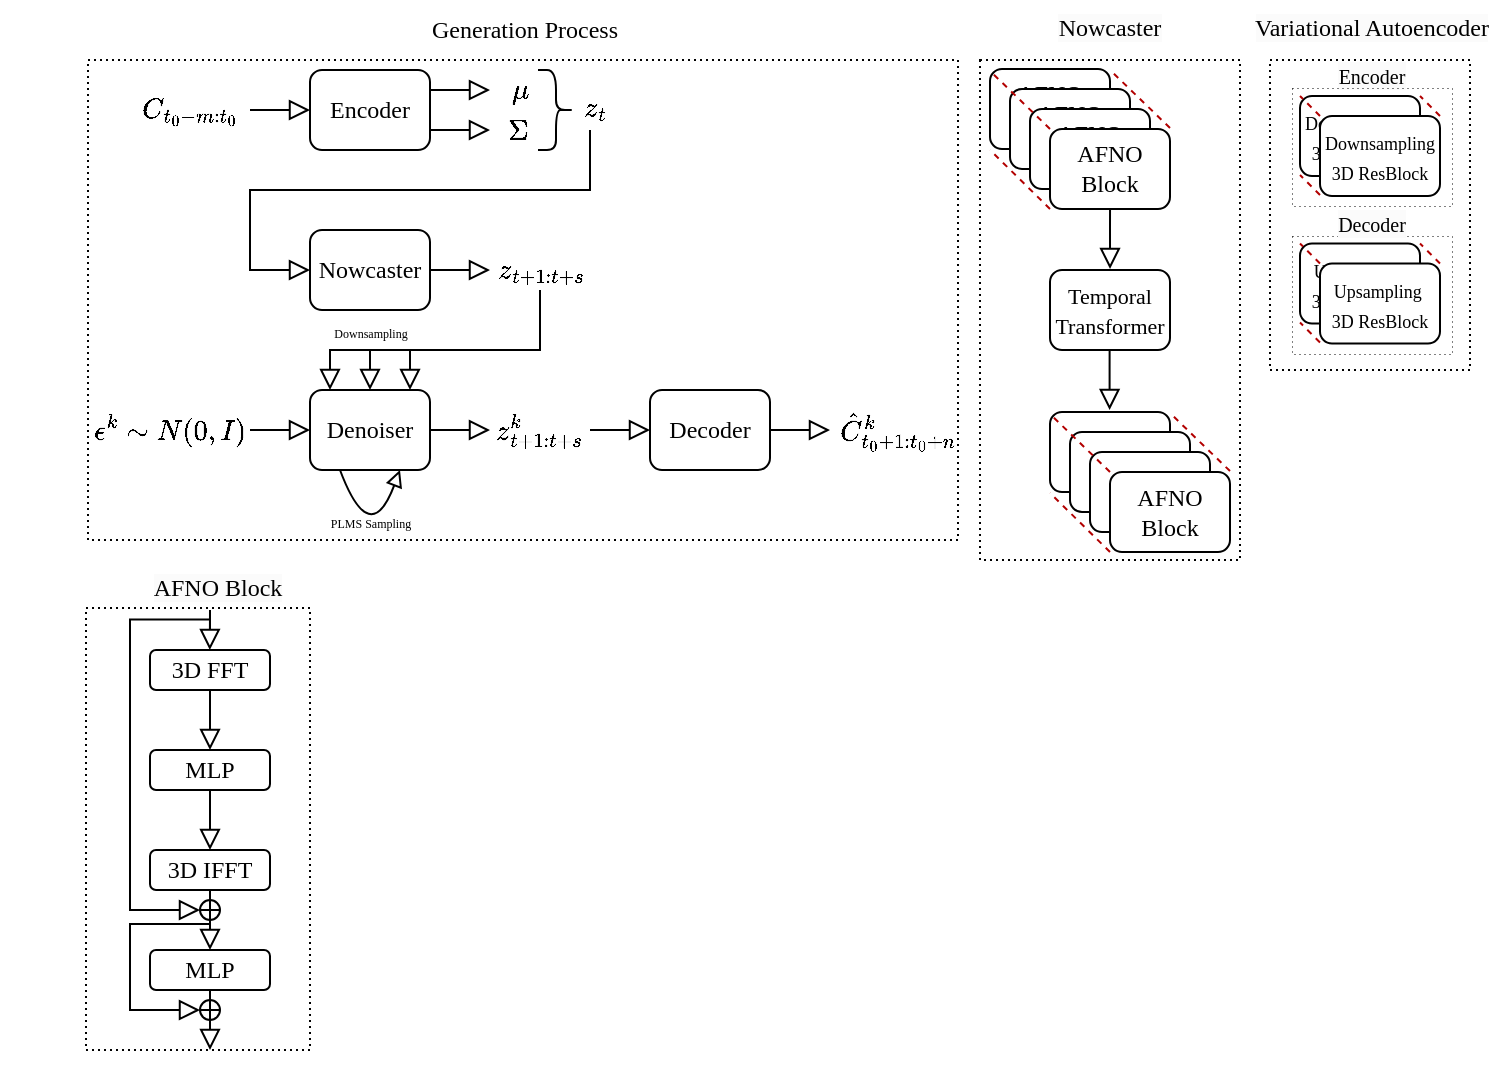 <mxfile version="22.0.4" type="github">
  <diagram id="C5RBs43oDa-KdzZeNtuy" name="Page-1">
    <mxGraphModel dx="1853" dy="687" grid="1" gridSize="10" guides="1" tooltips="1" connect="1" arrows="1" fold="1" page="1" pageScale="1" pageWidth="827" pageHeight="1169" math="1" shadow="0">
      <root>
        <mxCell id="WIyWlLk6GJQsqaUBKTNV-0" />
        <mxCell id="WIyWlLk6GJQsqaUBKTNV-1" parent="WIyWlLk6GJQsqaUBKTNV-0" />
        <mxCell id="aqYyCbA_50fh-Uf4lAGA-56" value="&lt;font style=&quot;border-color: var(--border-color); font-family: &amp;quot;Times New Roman&amp;quot;; font-size: 9px;&quot;&gt;Upsampling&amp;nbsp; 3D ResBloc&lt;/font&gt;&lt;font style=&quot;border-color: var(--border-color); font-family: &amp;quot;Times New Roman&amp;quot;; font-size: 9px;&quot;&gt;k&lt;/font&gt;" style="rounded=1;whiteSpace=wrap;html=1;" vertex="1" parent="WIyWlLk6GJQsqaUBKTNV-1">
          <mxGeometry x="635" y="166.76" width="60" height="40" as="geometry" />
        </mxCell>
        <mxCell id="aqYyCbA_50fh-Uf4lAGA-62" value="" style="rounded=0;whiteSpace=wrap;html=1;fillColor=none;dashed=1;dashPattern=1 2;" vertex="1" parent="WIyWlLk6GJQsqaUBKTNV-1">
          <mxGeometry x="620" y="75" width="100" height="155" as="geometry" />
        </mxCell>
        <mxCell id="aqYyCbA_50fh-Uf4lAGA-64" value="" style="rounded=0;whiteSpace=wrap;html=1;fillColor=none;dashed=1;dashPattern=1 4;strokeWidth=0.5;" vertex="1" parent="WIyWlLk6GJQsqaUBKTNV-1">
          <mxGeometry x="631" y="163" width="80" height="59" as="geometry" />
        </mxCell>
        <mxCell id="aqYyCbA_50fh-Uf4lAGA-50" value="&lt;font style=&quot;border-color: var(--border-color); font-family: &amp;quot;Times New Roman&amp;quot;; font-size: 9px;&quot;&gt;Downsampling&lt;br style=&quot;border-color: var(--border-color);&quot;&gt;3D ResBloc&lt;/font&gt;&lt;font style=&quot;border-color: var(--border-color); font-family: &amp;quot;Times New Roman&amp;quot;; font-size: 9px;&quot;&gt;k&lt;/font&gt;" style="rounded=1;whiteSpace=wrap;html=1;" vertex="1" parent="WIyWlLk6GJQsqaUBKTNV-1">
          <mxGeometry x="635" y="93" width="60" height="40" as="geometry" />
        </mxCell>
        <mxCell id="aqYyCbA_50fh-Uf4lAGA-24" value="" style="rounded=0;whiteSpace=wrap;html=1;fillColor=none;dashed=1;dashPattern=1 2;" vertex="1" parent="WIyWlLk6GJQsqaUBKTNV-1">
          <mxGeometry x="475" y="75" width="130" height="250" as="geometry" />
        </mxCell>
        <mxCell id="C5q7l24iI4XxRk2PnPij-22" value="$$z_{t+1:t+s}$$" style="text;html=1;align=center;verticalAlign=middle;resizable=0;points=[];autosize=1;strokeColor=none;fillColor=none;" parent="WIyWlLk6GJQsqaUBKTNV-1" vertex="1">
          <mxGeometry x="200" y="165" width="110" height="30" as="geometry" />
        </mxCell>
        <mxCell id="C5q7l24iI4XxRk2PnPij-26" value="$$\epsilon^{k} \sim N(0, I)$$" style="text;html=1;align=center;verticalAlign=middle;resizable=0;points=[];autosize=1;strokeColor=none;fillColor=none;" parent="WIyWlLk6GJQsqaUBKTNV-1" vertex="1">
          <mxGeometry x="-15" y="245" width="170" height="30" as="geometry" />
        </mxCell>
        <mxCell id="aqYyCbA_50fh-Uf4lAGA-26" value="" style="rounded=0;whiteSpace=wrap;html=1;fillColor=none;dashed=1;dashPattern=1 2;" vertex="1" parent="WIyWlLk6GJQsqaUBKTNV-1">
          <mxGeometry x="29" y="75" width="435" height="240" as="geometry" />
        </mxCell>
        <mxCell id="WIyWlLk6GJQsqaUBKTNV-3" value="&lt;font style=&quot;font-size: 12px;&quot; face=&quot;Times New Roman&quot;&gt;Encoder&lt;/font&gt;" style="rounded=1;whiteSpace=wrap;html=1;fontSize=12;glass=0;strokeWidth=1;shadow=0;" parent="WIyWlLk6GJQsqaUBKTNV-1" vertex="1">
          <mxGeometry x="140" y="80" width="60" height="40" as="geometry" />
        </mxCell>
        <mxCell id="C5q7l24iI4XxRk2PnPij-5" value="$$\mu$$" style="text;html=1;align=center;verticalAlign=middle;resizable=0;points=[];autosize=1;strokeColor=none;fillColor=none;" parent="WIyWlLk6GJQsqaUBKTNV-1" vertex="1">
          <mxGeometry x="210" y="75" width="70" height="30" as="geometry" />
        </mxCell>
        <mxCell id="C5q7l24iI4XxRk2PnPij-6" value="$$\Sigma$$" style="text;html=1;align=center;verticalAlign=middle;resizable=0;points=[];autosize=1;strokeColor=none;fillColor=none;" parent="WIyWlLk6GJQsqaUBKTNV-1" vertex="1">
          <mxGeometry x="199" y="95" width="90" height="30" as="geometry" />
        </mxCell>
        <mxCell id="C5q7l24iI4XxRk2PnPij-8" value="" style="shape=curlyBracket;whiteSpace=wrap;html=1;rounded=1;flipH=1;labelPosition=right;verticalLabelPosition=middle;align=left;verticalAlign=middle;rotation=90;size=0.5;direction=south;" parent="WIyWlLk6GJQsqaUBKTNV-1" vertex="1">
          <mxGeometry x="243" y="91" width="40" height="18" as="geometry" />
        </mxCell>
        <mxCell id="C5q7l24iI4XxRk2PnPij-10" value="$$z_{t}$$" style="text;html=1;align=center;verticalAlign=middle;resizable=0;points=[];autosize=1;strokeColor=none;fillColor=none;" parent="WIyWlLk6GJQsqaUBKTNV-1" vertex="1">
          <mxGeometry x="247" y="84.48" width="70" height="30" as="geometry" />
        </mxCell>
        <mxCell id="C5q7l24iI4XxRk2PnPij-12" value="&lt;font style=&quot;font-size: 12px;&quot; face=&quot;Times New Roman&quot;&gt;Decoder&lt;/font&gt;" style="rounded=1;whiteSpace=wrap;html=1;fontSize=12;glass=0;strokeWidth=1;shadow=0;" parent="WIyWlLk6GJQsqaUBKTNV-1" vertex="1">
          <mxGeometry x="310" y="240" width="60" height="40" as="geometry" />
        </mxCell>
        <mxCell id="C5q7l24iI4XxRk2PnPij-13" value="$$C_{t_{0}-m:t_{0}}$$" style="text;html=1;align=center;verticalAlign=middle;resizable=0;points=[];autosize=1;strokeColor=none;fillColor=none;" parent="WIyWlLk6GJQsqaUBKTNV-1" vertex="1">
          <mxGeometry x="10" y="85" width="140" height="30" as="geometry" />
        </mxCell>
        <mxCell id="C5q7l24iI4XxRk2PnPij-15" value="" style="rounded=0;html=1;jettySize=auto;orthogonalLoop=1;fontSize=11;endArrow=block;endFill=0;endSize=8;strokeWidth=1;shadow=0;labelBackgroundColor=none;edgeStyle=orthogonalEdgeStyle;exitX=1;exitY=0.25;exitDx=0;exitDy=0;" parent="WIyWlLk6GJQsqaUBKTNV-1" edge="1">
          <mxGeometry relative="1" as="geometry">
            <mxPoint x="110" y="100" as="sourcePoint" />
            <mxPoint x="140" y="100" as="targetPoint" />
            <Array as="points">
              <mxPoint x="120" y="99.91" />
              <mxPoint x="120" y="99.91" />
            </Array>
          </mxGeometry>
        </mxCell>
        <mxCell id="C5q7l24iI4XxRk2PnPij-17" value="" style="edgeStyle=segmentEdgeStyle;endArrow=block;html=1;curved=0;rounded=0;endSize=8;startSize=8;endFill=0;" parent="WIyWlLk6GJQsqaUBKTNV-1" edge="1">
          <mxGeometry width="50" height="50" relative="1" as="geometry">
            <mxPoint x="280" y="110" as="sourcePoint" />
            <mxPoint x="140" y="180" as="targetPoint" />
            <Array as="points">
              <mxPoint x="280" y="140" />
              <mxPoint x="110" y="140" />
              <mxPoint x="110" y="180" />
            </Array>
          </mxGeometry>
        </mxCell>
        <mxCell id="C5q7l24iI4XxRk2PnPij-18" value="&lt;font style=&quot;font-size: 12px;&quot; face=&quot;Times New Roman&quot;&gt;Nowcaster&lt;/font&gt;" style="rounded=1;whiteSpace=wrap;html=1;fontSize=12;glass=0;strokeWidth=1;shadow=0;" parent="WIyWlLk6GJQsqaUBKTNV-1" vertex="1">
          <mxGeometry x="140" y="160" width="60" height="40" as="geometry" />
        </mxCell>
        <mxCell id="C5q7l24iI4XxRk2PnPij-19" value="" style="rounded=0;html=1;jettySize=auto;orthogonalLoop=1;fontSize=11;endArrow=block;endFill=0;endSize=8;strokeWidth=1;shadow=0;labelBackgroundColor=none;edgeStyle=orthogonalEdgeStyle;exitX=1;exitY=0.25;exitDx=0;exitDy=0;" parent="WIyWlLk6GJQsqaUBKTNV-1" edge="1">
          <mxGeometry relative="1" as="geometry">
            <mxPoint x="200" y="90" as="sourcePoint" />
            <mxPoint x="230" y="90" as="targetPoint" />
            <Array as="points">
              <mxPoint x="209" y="90.01" />
              <mxPoint x="209" y="90.01" />
            </Array>
          </mxGeometry>
        </mxCell>
        <mxCell id="C5q7l24iI4XxRk2PnPij-20" value="" style="rounded=0;html=1;jettySize=auto;orthogonalLoop=1;fontSize=11;endArrow=block;endFill=0;endSize=8;strokeWidth=1;shadow=0;labelBackgroundColor=none;edgeStyle=orthogonalEdgeStyle;exitX=1;exitY=0.25;exitDx=0;exitDy=0;" parent="WIyWlLk6GJQsqaUBKTNV-1" edge="1">
          <mxGeometry relative="1" as="geometry">
            <mxPoint x="200" y="110" as="sourcePoint" />
            <mxPoint x="230" y="110" as="targetPoint" />
            <Array as="points">
              <mxPoint x="209" y="109.75" />
              <mxPoint x="209" y="109.75" />
            </Array>
          </mxGeometry>
        </mxCell>
        <mxCell id="C5q7l24iI4XxRk2PnPij-21" value="" style="rounded=0;html=1;jettySize=auto;orthogonalLoop=1;fontSize=11;endArrow=block;endFill=0;endSize=8;strokeWidth=1;shadow=0;labelBackgroundColor=none;edgeStyle=orthogonalEdgeStyle;exitX=1;exitY=0.25;exitDx=0;exitDy=0;" parent="WIyWlLk6GJQsqaUBKTNV-1" edge="1">
          <mxGeometry relative="1" as="geometry">
            <mxPoint x="200" y="180" as="sourcePoint" />
            <mxPoint x="230" y="180" as="targetPoint" />
            <Array as="points">
              <mxPoint x="209" y="179.75" />
              <mxPoint x="209" y="179.75" />
            </Array>
          </mxGeometry>
        </mxCell>
        <mxCell id="C5q7l24iI4XxRk2PnPij-23" value="" style="edgeStyle=segmentEdgeStyle;endArrow=block;html=1;curved=0;rounded=0;endSize=8;startSize=8;endFill=0;" parent="WIyWlLk6GJQsqaUBKTNV-1" target="C5q7l24iI4XxRk2PnPij-24" edge="1">
          <mxGeometry width="50" height="50" relative="1" as="geometry">
            <mxPoint x="255" y="190" as="sourcePoint" />
            <mxPoint x="140" y="260" as="targetPoint" />
            <Array as="points">
              <mxPoint x="255" y="220" />
              <mxPoint x="150" y="220" />
            </Array>
          </mxGeometry>
        </mxCell>
        <mxCell id="C5q7l24iI4XxRk2PnPij-24" value="&lt;font style=&quot;font-size: 12px;&quot; face=&quot;Times New Roman&quot;&gt;Denoiser&lt;/font&gt;" style="rounded=1;whiteSpace=wrap;html=1;fontSize=12;glass=0;strokeWidth=1;shadow=0;" parent="WIyWlLk6GJQsqaUBKTNV-1" vertex="1">
          <mxGeometry x="140" y="240" width="60" height="40" as="geometry" />
        </mxCell>
        <mxCell id="C5q7l24iI4XxRk2PnPij-25" value="" style="rounded=0;html=1;jettySize=auto;orthogonalLoop=1;fontSize=11;endArrow=block;endFill=0;endSize=8;strokeWidth=1;shadow=0;labelBackgroundColor=none;edgeStyle=orthogonalEdgeStyle;exitX=1;exitY=0.25;exitDx=0;exitDy=0;entryX=0;entryY=0.5;entryDx=0;entryDy=0;" parent="WIyWlLk6GJQsqaUBKTNV-1" edge="1" target="C5q7l24iI4XxRk2PnPij-24">
          <mxGeometry relative="1" as="geometry">
            <mxPoint x="110" y="260" as="sourcePoint" />
            <mxPoint x="139" y="260" as="targetPoint" />
            <Array as="points" />
          </mxGeometry>
        </mxCell>
        <mxCell id="C5q7l24iI4XxRk2PnPij-27" value="$$z^{k}_{t+1:t+s}$$" style="text;html=1;align=center;verticalAlign=middle;resizable=0;points=[];autosize=1;strokeColor=none;fillColor=none;" parent="WIyWlLk6GJQsqaUBKTNV-1" vertex="1">
          <mxGeometry x="189" y="245" width="130" height="30" as="geometry" />
        </mxCell>
        <mxCell id="C5q7l24iI4XxRk2PnPij-29" value="" style="rounded=0;html=1;jettySize=auto;orthogonalLoop=1;fontSize=11;endArrow=block;endFill=0;endSize=8;strokeWidth=1;shadow=0;labelBackgroundColor=none;edgeStyle=orthogonalEdgeStyle;exitX=1;exitY=0.25;exitDx=0;exitDy=0;" parent="WIyWlLk6GJQsqaUBKTNV-1" edge="1">
          <mxGeometry relative="1" as="geometry">
            <mxPoint x="200" y="260" as="sourcePoint" />
            <mxPoint x="230" y="260" as="targetPoint" />
            <Array as="points">
              <mxPoint x="209" y="259.91" />
              <mxPoint x="209" y="259.91" />
            </Array>
          </mxGeometry>
        </mxCell>
        <mxCell id="C5q7l24iI4XxRk2PnPij-31" value="" style="curved=1;endArrow=block;html=1;rounded=0;exitX=0.25;exitY=1;exitDx=0;exitDy=0;entryX=0.75;entryY=1;entryDx=0;entryDy=0;endFill=0;" parent="WIyWlLk6GJQsqaUBKTNV-1" source="C5q7l24iI4XxRk2PnPij-24" target="C5q7l24iI4XxRk2PnPij-24" edge="1">
          <mxGeometry width="50" height="50" relative="1" as="geometry">
            <mxPoint x="144" y="280" as="sourcePoint" />
            <mxPoint x="194" y="280" as="targetPoint" />
            <Array as="points">
              <mxPoint x="170" y="320" />
            </Array>
          </mxGeometry>
        </mxCell>
        <mxCell id="C5q7l24iI4XxRk2PnPij-32" value="" style="rounded=0;html=1;jettySize=auto;orthogonalLoop=1;fontSize=11;endArrow=block;endFill=0;endSize=8;strokeWidth=1;shadow=0;labelBackgroundColor=none;edgeStyle=orthogonalEdgeStyle;exitX=1;exitY=0.25;exitDx=0;exitDy=0;" parent="WIyWlLk6GJQsqaUBKTNV-1" edge="1">
          <mxGeometry relative="1" as="geometry">
            <mxPoint x="280" y="260" as="sourcePoint" />
            <mxPoint x="310" y="260" as="targetPoint" />
            <Array as="points">
              <mxPoint x="290" y="259.91" />
              <mxPoint x="290" y="259.91" />
            </Array>
          </mxGeometry>
        </mxCell>
        <mxCell id="C5q7l24iI4XxRk2PnPij-33" value="" style="rounded=0;html=1;jettySize=auto;orthogonalLoop=1;fontSize=11;endArrow=block;endFill=0;endSize=8;strokeWidth=1;shadow=0;labelBackgroundColor=none;edgeStyle=orthogonalEdgeStyle;exitX=1;exitY=0.25;exitDx=0;exitDy=0;" parent="WIyWlLk6GJQsqaUBKTNV-1" edge="1">
          <mxGeometry relative="1" as="geometry">
            <mxPoint x="370" y="260" as="sourcePoint" />
            <mxPoint x="400" y="260" as="targetPoint" />
            <Array as="points">
              <mxPoint x="380" y="259.91" />
              <mxPoint x="380" y="259.91" />
            </Array>
          </mxGeometry>
        </mxCell>
        <mxCell id="C5q7l24iI4XxRk2PnPij-34" value="$$\hat{C}^{k}_{t_{0}+1:t_{0}+n}$$" style="text;html=1;align=center;verticalAlign=middle;resizable=0;points=[];autosize=1;strokeColor=none;fillColor=none;" parent="WIyWlLk6GJQsqaUBKTNV-1" vertex="1">
          <mxGeometry x="334" y="245" width="200" height="30" as="geometry" />
        </mxCell>
        <mxCell id="aqYyCbA_50fh-Uf4lAGA-0" value="&lt;font style=&quot;font-size: 6px;&quot; face=&quot;Times New Roman&quot;&gt;PLMS Sampling&lt;/font&gt;" style="text;html=1;align=center;verticalAlign=middle;resizable=0;points=[];autosize=1;strokeColor=none;fillColor=none;" vertex="1" parent="WIyWlLk6GJQsqaUBKTNV-1">
          <mxGeometry x="140" y="290" width="60" height="30" as="geometry" />
        </mxCell>
        <mxCell id="aqYyCbA_50fh-Uf4lAGA-1" value="&lt;font face=&quot;Times New Roman&quot;&gt;AFNO&lt;br&gt;Block&lt;/font&gt;" style="rounded=1;whiteSpace=wrap;html=1;" vertex="1" parent="WIyWlLk6GJQsqaUBKTNV-1">
          <mxGeometry x="480" y="79.48" width="60" height="40" as="geometry" />
        </mxCell>
        <mxCell id="aqYyCbA_50fh-Uf4lAGA-2" value="&lt;font face=&quot;Times New Roman&quot;&gt;AFNO&lt;br&gt;Block&lt;/font&gt;" style="rounded=1;whiteSpace=wrap;html=1;" vertex="1" parent="WIyWlLk6GJQsqaUBKTNV-1">
          <mxGeometry x="490" y="89.48" width="60" height="40" as="geometry" />
        </mxCell>
        <mxCell id="aqYyCbA_50fh-Uf4lAGA-3" value="&lt;font face=&quot;Times New Roman&quot;&gt;AFNO&lt;br&gt;Block&lt;/font&gt;" style="rounded=1;whiteSpace=wrap;html=1;" vertex="1" parent="WIyWlLk6GJQsqaUBKTNV-1">
          <mxGeometry x="500" y="99.48" width="60" height="40" as="geometry" />
        </mxCell>
        <mxCell id="aqYyCbA_50fh-Uf4lAGA-4" value="&lt;font face=&quot;Times New Roman&quot;&gt;AFNO&lt;br&gt;Block&lt;/font&gt;" style="rounded=1;whiteSpace=wrap;html=1;" vertex="1" parent="WIyWlLk6GJQsqaUBKTNV-1">
          <mxGeometry x="510" y="109.48" width="60" height="40" as="geometry" />
        </mxCell>
        <mxCell id="aqYyCbA_50fh-Uf4lAGA-7" value="" style="endArrow=none;dashed=1;html=1;rounded=0;exitX=0;exitY=1;exitDx=0;exitDy=0;fillColor=#e51400;strokeColor=#B20000;" edge="1" parent="WIyWlLk6GJQsqaUBKTNV-1" source="aqYyCbA_50fh-Uf4lAGA-4">
          <mxGeometry width="50" height="50" relative="1" as="geometry">
            <mxPoint x="510" y="140" as="sourcePoint" />
            <mxPoint x="480" y="120" as="targetPoint" />
          </mxGeometry>
        </mxCell>
        <mxCell id="aqYyCbA_50fh-Uf4lAGA-9" value="" style="endArrow=none;dashed=1;html=1;rounded=0;exitX=0;exitY=1;exitDx=0;exitDy=0;fillColor=#e51400;strokeColor=#B20000;" edge="1" parent="WIyWlLk6GJQsqaUBKTNV-1">
          <mxGeometry width="50" height="50" relative="1" as="geometry">
            <mxPoint x="510" y="109.48" as="sourcePoint" />
            <mxPoint x="480" y="80.48" as="targetPoint" />
          </mxGeometry>
        </mxCell>
        <mxCell id="aqYyCbA_50fh-Uf4lAGA-10" value="" style="endArrow=none;dashed=1;html=1;rounded=0;exitX=0;exitY=1;exitDx=0;exitDy=0;fillColor=#e51400;strokeColor=#B20000;" edge="1" parent="WIyWlLk6GJQsqaUBKTNV-1">
          <mxGeometry width="50" height="50" relative="1" as="geometry">
            <mxPoint x="570" y="109.0" as="sourcePoint" />
            <mxPoint x="540" y="80.0" as="targetPoint" />
          </mxGeometry>
        </mxCell>
        <mxCell id="aqYyCbA_50fh-Uf4lAGA-11" value="&lt;font style=&quot;font-size: 11px;&quot; face=&quot;Times New Roman&quot;&gt;Temporal&lt;br&gt;Transformer&lt;/font&gt;" style="rounded=1;whiteSpace=wrap;html=1;" vertex="1" parent="WIyWlLk6GJQsqaUBKTNV-1">
          <mxGeometry x="510" y="180" width="60" height="40" as="geometry" />
        </mxCell>
        <mxCell id="aqYyCbA_50fh-Uf4lAGA-12" value="&lt;font face=&quot;Times New Roman&quot;&gt;AFNO&lt;br&gt;Block&lt;/font&gt;" style="rounded=1;whiteSpace=wrap;html=1;" vertex="1" parent="WIyWlLk6GJQsqaUBKTNV-1">
          <mxGeometry x="510" y="251" width="60" height="40" as="geometry" />
        </mxCell>
        <mxCell id="aqYyCbA_50fh-Uf4lAGA-13" value="&lt;font face=&quot;Times New Roman&quot;&gt;AFNO&lt;br&gt;Block&lt;/font&gt;" style="rounded=1;whiteSpace=wrap;html=1;" vertex="1" parent="WIyWlLk6GJQsqaUBKTNV-1">
          <mxGeometry x="520" y="261" width="60" height="40" as="geometry" />
        </mxCell>
        <mxCell id="aqYyCbA_50fh-Uf4lAGA-14" value="&lt;font face=&quot;Times New Roman&quot;&gt;AFNO&lt;br&gt;Block&lt;/font&gt;" style="rounded=1;whiteSpace=wrap;html=1;" vertex="1" parent="WIyWlLk6GJQsqaUBKTNV-1">
          <mxGeometry x="530" y="271" width="60" height="40" as="geometry" />
        </mxCell>
        <mxCell id="aqYyCbA_50fh-Uf4lAGA-15" value="&lt;font face=&quot;Times New Roman&quot;&gt;AFNO&lt;br&gt;Block&lt;/font&gt;" style="rounded=1;whiteSpace=wrap;html=1;" vertex="1" parent="WIyWlLk6GJQsqaUBKTNV-1">
          <mxGeometry x="540" y="281" width="60" height="40" as="geometry" />
        </mxCell>
        <mxCell id="aqYyCbA_50fh-Uf4lAGA-16" value="" style="endArrow=none;dashed=1;html=1;rounded=0;exitX=0;exitY=1;exitDx=0;exitDy=0;fillColor=#e51400;strokeColor=#B20000;" edge="1" parent="WIyWlLk6GJQsqaUBKTNV-1" source="aqYyCbA_50fh-Uf4lAGA-15">
          <mxGeometry width="50" height="50" relative="1" as="geometry">
            <mxPoint x="540" y="311.52" as="sourcePoint" />
            <mxPoint x="510" y="291.52" as="targetPoint" />
          </mxGeometry>
        </mxCell>
        <mxCell id="aqYyCbA_50fh-Uf4lAGA-17" value="" style="endArrow=none;dashed=1;html=1;rounded=0;exitX=0;exitY=1;exitDx=0;exitDy=0;fillColor=#e51400;strokeColor=#B20000;" edge="1" parent="WIyWlLk6GJQsqaUBKTNV-1">
          <mxGeometry width="50" height="50" relative="1" as="geometry">
            <mxPoint x="540" y="281" as="sourcePoint" />
            <mxPoint x="510" y="252" as="targetPoint" />
          </mxGeometry>
        </mxCell>
        <mxCell id="aqYyCbA_50fh-Uf4lAGA-18" value="" style="endArrow=none;dashed=1;html=1;rounded=0;exitX=0;exitY=1;exitDx=0;exitDy=0;fillColor=#e51400;strokeColor=#B20000;" edge="1" parent="WIyWlLk6GJQsqaUBKTNV-1">
          <mxGeometry width="50" height="50" relative="1" as="geometry">
            <mxPoint x="600" y="280.52" as="sourcePoint" />
            <mxPoint x="570" y="251.52" as="targetPoint" />
          </mxGeometry>
        </mxCell>
        <mxCell id="aqYyCbA_50fh-Uf4lAGA-22" value="" style="rounded=0;html=1;jettySize=auto;orthogonalLoop=1;fontSize=11;endArrow=block;endFill=0;endSize=8;strokeWidth=1;shadow=0;labelBackgroundColor=none;edgeStyle=orthogonalEdgeStyle;" edge="1" parent="WIyWlLk6GJQsqaUBKTNV-1">
          <mxGeometry relative="1" as="geometry">
            <mxPoint x="540.02" y="149.48" as="sourcePoint" />
            <mxPoint x="540.02" y="179.48" as="targetPoint" />
            <Array as="points">
              <mxPoint x="540.02" y="159.48" />
              <mxPoint x="540.02" y="159.48" />
            </Array>
          </mxGeometry>
        </mxCell>
        <mxCell id="aqYyCbA_50fh-Uf4lAGA-23" value="" style="rounded=0;html=1;jettySize=auto;orthogonalLoop=1;fontSize=11;endArrow=block;endFill=0;endSize=8;strokeWidth=1;shadow=0;labelBackgroundColor=none;edgeStyle=orthogonalEdgeStyle;" edge="1" parent="WIyWlLk6GJQsqaUBKTNV-1">
          <mxGeometry relative="1" as="geometry">
            <mxPoint x="539.81" y="220" as="sourcePoint" />
            <mxPoint x="539.81" y="250" as="targetPoint" />
            <Array as="points">
              <mxPoint x="539.81" y="230" />
              <mxPoint x="539.81" y="230" />
            </Array>
          </mxGeometry>
        </mxCell>
        <mxCell id="aqYyCbA_50fh-Uf4lAGA-25" value="&lt;span style=&quot;color: rgb(0, 0, 0); font-family: &amp;quot;Times New Roman&amp;quot;; font-size: 12px; font-style: normal; font-variant-ligatures: normal; font-variant-caps: normal; font-weight: 400; letter-spacing: normal; orphans: 2; text-indent: 0px; text-transform: none; widows: 2; word-spacing: 0px; -webkit-text-stroke-width: 0px; background-color: rgb(251, 251, 251); text-decoration-thickness: initial; text-decoration-style: initial; text-decoration-color: initial; float: none; display: inline !important;&quot;&gt;Nowcaster&lt;/span&gt;" style="text;whiteSpace=wrap;html=1;align=center;" vertex="1" parent="WIyWlLk6GJQsqaUBKTNV-1">
          <mxGeometry x="505" y="45" width="70" height="30" as="geometry" />
        </mxCell>
        <mxCell id="aqYyCbA_50fh-Uf4lAGA-27" value="&lt;font face=&quot;Times New Roman&quot;&gt;Generation Process&lt;/font&gt;" style="text;html=1;align=center;verticalAlign=middle;resizable=0;points=[];autosize=1;strokeColor=none;fillColor=none;" vertex="1" parent="WIyWlLk6GJQsqaUBKTNV-1">
          <mxGeometry x="186.5" y="45" width="120" height="30" as="geometry" />
        </mxCell>
        <mxCell id="aqYyCbA_50fh-Uf4lAGA-28" value="" style="rounded=0;html=1;jettySize=auto;orthogonalLoop=1;fontSize=11;endArrow=block;endFill=0;endSize=8;strokeWidth=1;shadow=0;labelBackgroundColor=none;edgeStyle=orthogonalEdgeStyle;entryX=0.5;entryY=0;entryDx=0;entryDy=0;" edge="1" parent="WIyWlLk6GJQsqaUBKTNV-1">
          <mxGeometry relative="1" as="geometry">
            <mxPoint x="170" y="220" as="sourcePoint" />
            <mxPoint x="170" y="240" as="targetPoint" />
            <Array as="points">
              <mxPoint x="170" y="230" />
            </Array>
          </mxGeometry>
        </mxCell>
        <mxCell id="aqYyCbA_50fh-Uf4lAGA-29" value="" style="rounded=0;html=1;jettySize=auto;orthogonalLoop=1;fontSize=11;endArrow=block;endFill=0;endSize=8;strokeWidth=1;shadow=0;labelBackgroundColor=none;edgeStyle=orthogonalEdgeStyle;entryX=0.5;entryY=0;entryDx=0;entryDy=0;" edge="1" parent="WIyWlLk6GJQsqaUBKTNV-1">
          <mxGeometry relative="1" as="geometry">
            <mxPoint x="190" y="220" as="sourcePoint" />
            <mxPoint x="190" y="240" as="targetPoint" />
            <Array as="points">
              <mxPoint x="190" y="230" />
            </Array>
          </mxGeometry>
        </mxCell>
        <mxCell id="aqYyCbA_50fh-Uf4lAGA-30" value="&lt;font style=&quot;font-size: 6px;&quot; face=&quot;Times New Roman&quot;&gt;Downsampling&lt;/font&gt;" style="text;html=1;align=center;verticalAlign=middle;resizable=0;points=[];autosize=1;strokeColor=none;fillColor=none;" vertex="1" parent="WIyWlLk6GJQsqaUBKTNV-1">
          <mxGeometry x="140" y="195" width="60" height="30" as="geometry" />
        </mxCell>
        <mxCell id="aqYyCbA_50fh-Uf4lAGA-36" value="" style="endArrow=none;dashed=1;html=1;rounded=0;fillColor=#e51400;strokeColor=#B20000;" edge="1" parent="WIyWlLk6GJQsqaUBKTNV-1">
          <mxGeometry width="50" height="50" relative="1" as="geometry">
            <mxPoint x="645" y="103" as="sourcePoint" />
            <mxPoint x="635" y="93" as="targetPoint" />
          </mxGeometry>
        </mxCell>
        <mxCell id="aqYyCbA_50fh-Uf4lAGA-49" value="&lt;span style=&quot;color: rgb(0, 0, 0); font-family: &amp;quot;Times New Roman&amp;quot;; font-size: 12px; font-style: normal; font-variant-ligatures: normal; font-variant-caps: normal; font-weight: 400; letter-spacing: normal; orphans: 2; text-indent: 0px; text-transform: none; widows: 2; word-spacing: 0px; -webkit-text-stroke-width: 0px; background-color: rgb(251, 251, 251); text-decoration-thickness: initial; text-decoration-style: initial; text-decoration-color: initial; float: none; display: inline !important;&quot;&gt;Variational Autoencoder&lt;/span&gt;" style="text;whiteSpace=wrap;html=1;align=center;" vertex="1" parent="WIyWlLk6GJQsqaUBKTNV-1">
          <mxGeometry x="606" y="45" width="130" height="30" as="geometry" />
        </mxCell>
        <mxCell id="aqYyCbA_50fh-Uf4lAGA-52" value="" style="endArrow=none;dashed=1;html=1;rounded=0;fillColor=#e51400;strokeColor=#B20000;" edge="1" parent="WIyWlLk6GJQsqaUBKTNV-1">
          <mxGeometry width="50" height="50" relative="1" as="geometry">
            <mxPoint x="645" y="142.48" as="sourcePoint" />
            <mxPoint x="635" y="132.48" as="targetPoint" />
          </mxGeometry>
        </mxCell>
        <mxCell id="aqYyCbA_50fh-Uf4lAGA-53" value="" style="endArrow=none;dashed=1;html=1;rounded=0;fillColor=#e51400;strokeColor=#B20000;" edge="1" parent="WIyWlLk6GJQsqaUBKTNV-1">
          <mxGeometry width="50" height="50" relative="1" as="geometry">
            <mxPoint x="705" y="103" as="sourcePoint" />
            <mxPoint x="695" y="93.0" as="targetPoint" />
          </mxGeometry>
        </mxCell>
        <mxCell id="aqYyCbA_50fh-Uf4lAGA-51" value="&lt;font face=&quot;Times New Roman&quot;&gt;&lt;font style=&quot;font-size: 9px;&quot;&gt;Downsampling&lt;br&gt;3D ResBloc&lt;/font&gt;&lt;font style=&quot;font-size: 9px;&quot;&gt;k&lt;/font&gt;&lt;/font&gt;" style="rounded=1;whiteSpace=wrap;html=1;" vertex="1" parent="WIyWlLk6GJQsqaUBKTNV-1">
          <mxGeometry x="645" y="103" width="60" height="40" as="geometry" />
        </mxCell>
        <mxCell id="aqYyCbA_50fh-Uf4lAGA-55" value="&lt;span style=&quot;color: rgb(0, 0, 0); font-family: &amp;quot;Times New Roman&amp;quot;; font-style: normal; font-variant-ligatures: normal; font-variant-caps: normal; font-weight: 400; letter-spacing: normal; orphans: 2; text-indent: 0px; text-transform: none; widows: 2; word-spacing: 0px; -webkit-text-stroke-width: 0px; background-color: rgb(251, 251, 251); text-decoration-thickness: initial; text-decoration-style: initial; text-decoration-color: initial; float: none; display: inline !important;&quot;&gt;&lt;font style=&quot;font-size: 10px;&quot;&gt;Encoder&lt;/font&gt;&lt;/span&gt;" style="text;whiteSpace=wrap;html=1;align=center;" vertex="1" parent="WIyWlLk6GJQsqaUBKTNV-1">
          <mxGeometry x="606" y="69.48" width="130" height="30" as="geometry" />
        </mxCell>
        <mxCell id="aqYyCbA_50fh-Uf4lAGA-57" value="" style="endArrow=none;dashed=1;html=1;rounded=0;fillColor=#e51400;strokeColor=#B20000;" edge="1" parent="WIyWlLk6GJQsqaUBKTNV-1">
          <mxGeometry width="50" height="50" relative="1" as="geometry">
            <mxPoint x="645" y="176.76" as="sourcePoint" />
            <mxPoint x="635" y="166.76" as="targetPoint" />
          </mxGeometry>
        </mxCell>
        <mxCell id="aqYyCbA_50fh-Uf4lAGA-58" value="" style="endArrow=none;dashed=1;html=1;rounded=0;fillColor=#e51400;strokeColor=#B20000;" edge="1" parent="WIyWlLk6GJQsqaUBKTNV-1">
          <mxGeometry width="50" height="50" relative="1" as="geometry">
            <mxPoint x="645" y="216.24" as="sourcePoint" />
            <mxPoint x="635" y="206.24" as="targetPoint" />
          </mxGeometry>
        </mxCell>
        <mxCell id="aqYyCbA_50fh-Uf4lAGA-59" value="" style="endArrow=none;dashed=1;html=1;rounded=0;fillColor=#e51400;strokeColor=#B20000;" edge="1" parent="WIyWlLk6GJQsqaUBKTNV-1">
          <mxGeometry width="50" height="50" relative="1" as="geometry">
            <mxPoint x="705" y="176.76" as="sourcePoint" />
            <mxPoint x="695" y="166.76" as="targetPoint" />
          </mxGeometry>
        </mxCell>
        <mxCell id="aqYyCbA_50fh-Uf4lAGA-60" value="&lt;font face=&quot;Times New Roman&quot;&gt;&lt;font style=&quot;font-size: 9px;&quot;&gt;Upsampling&amp;nbsp; 3D ResBloc&lt;/font&gt;&lt;font style=&quot;font-size: 9px;&quot;&gt;k&lt;br&gt;&lt;/font&gt;&lt;/font&gt;" style="rounded=1;whiteSpace=wrap;html=1;" vertex="1" parent="WIyWlLk6GJQsqaUBKTNV-1">
          <mxGeometry x="645" y="176.76" width="60" height="40" as="geometry" />
        </mxCell>
        <mxCell id="aqYyCbA_50fh-Uf4lAGA-61" value="&lt;span style=&quot;color: rgb(0, 0, 0); font-family: &amp;quot;Times New Roman&amp;quot;; font-style: normal; font-variant-ligatures: normal; font-variant-caps: normal; font-weight: 400; letter-spacing: normal; orphans: 2; text-indent: 0px; text-transform: none; widows: 2; word-spacing: 0px; -webkit-text-stroke-width: 0px; background-color: rgb(251, 251, 251); text-decoration-thickness: initial; text-decoration-style: initial; text-decoration-color: initial; float: none; display: inline !important;&quot;&gt;&lt;font style=&quot;font-size: 10px;&quot;&gt;Decoder&lt;/font&gt;&lt;/span&gt;" style="text;whiteSpace=wrap;html=1;align=center;" vertex="1" parent="WIyWlLk6GJQsqaUBKTNV-1">
          <mxGeometry x="606" y="143.24" width="130" height="30" as="geometry" />
        </mxCell>
        <mxCell id="aqYyCbA_50fh-Uf4lAGA-63" value="" style="rounded=0;whiteSpace=wrap;html=1;fillColor=none;dashed=1;dashPattern=1 4;strokeWidth=0.5;" vertex="1" parent="WIyWlLk6GJQsqaUBKTNV-1">
          <mxGeometry x="631" y="89" width="80" height="59" as="geometry" />
        </mxCell>
        <mxCell id="aqYyCbA_50fh-Uf4lAGA-83" value="&lt;span style=&quot;color: rgb(0, 0, 0); font-family: &amp;quot;Times New Roman&amp;quot;; font-size: 12px; font-style: normal; font-variant-ligatures: normal; font-variant-caps: normal; font-weight: 400; letter-spacing: normal; orphans: 2; text-indent: 0px; text-transform: none; widows: 2; word-spacing: 0px; -webkit-text-stroke-width: 0px; background-color: rgb(251, 251, 251); text-decoration-thickness: initial; text-decoration-style: initial; text-decoration-color: initial; float: none; display: inline !important;&quot;&gt;AFNO Block&lt;/span&gt;" style="text;whiteSpace=wrap;html=1;align=center;" vertex="1" parent="WIyWlLk6GJQsqaUBKTNV-1">
          <mxGeometry x="59" y="325" width="70" height="30" as="geometry" />
        </mxCell>
        <mxCell id="aqYyCbA_50fh-Uf4lAGA-84" value="&lt;font face=&quot;Times New Roman&quot;&gt;3D FFT&lt;/font&gt;" style="rounded=1;whiteSpace=wrap;html=1;" vertex="1" parent="WIyWlLk6GJQsqaUBKTNV-1">
          <mxGeometry x="60" y="370" width="60" height="20" as="geometry" />
        </mxCell>
        <mxCell id="aqYyCbA_50fh-Uf4lAGA-85" value="" style="rounded=0;html=1;jettySize=auto;orthogonalLoop=1;fontSize=11;endArrow=block;endFill=0;endSize=8;strokeWidth=1;shadow=0;labelBackgroundColor=none;edgeStyle=orthogonalEdgeStyle;" edge="1" parent="WIyWlLk6GJQsqaUBKTNV-1">
          <mxGeometry relative="1" as="geometry">
            <mxPoint x="90" y="390" as="sourcePoint" />
            <mxPoint x="90" y="420" as="targetPoint" />
            <Array as="points">
              <mxPoint x="89.92" y="400" />
              <mxPoint x="89.92" y="400" />
            </Array>
          </mxGeometry>
        </mxCell>
        <mxCell id="aqYyCbA_50fh-Uf4lAGA-90" value="" style="rounded=0;html=1;jettySize=auto;orthogonalLoop=1;fontSize=11;endArrow=block;endFill=0;endSize=8;strokeWidth=1;shadow=0;labelBackgroundColor=none;edgeStyle=orthogonalEdgeStyle;" edge="1" parent="WIyWlLk6GJQsqaUBKTNV-1">
          <mxGeometry relative="1" as="geometry">
            <mxPoint x="90" y="360" as="sourcePoint" />
            <mxPoint x="89.91" y="370" as="targetPoint" />
            <Array as="points">
              <mxPoint x="89.83" y="350" />
              <mxPoint x="89.83" y="350" />
            </Array>
          </mxGeometry>
        </mxCell>
        <mxCell id="aqYyCbA_50fh-Uf4lAGA-91" value="" style="edgeStyle=segmentEdgeStyle;endArrow=block;html=1;curved=0;rounded=0;endSize=8;startSize=8;endFill=0;exitX=0.446;exitY=-0.001;exitDx=0;exitDy=0;exitPerimeter=0;" edge="1" parent="WIyWlLk6GJQsqaUBKTNV-1">
          <mxGeometry width="50" height="50" relative="1" as="geometry">
            <mxPoint x="89.98" y="354.75" as="sourcePoint" />
            <mxPoint x="85" y="500" as="targetPoint" />
            <Array as="points">
              <mxPoint x="50" y="355" />
              <mxPoint x="50" y="500" />
              <mxPoint x="85" y="500" />
            </Array>
          </mxGeometry>
        </mxCell>
        <mxCell id="aqYyCbA_50fh-Uf4lAGA-92" value="&lt;font face=&quot;Times New Roman&quot;&gt;MLP&lt;/font&gt;" style="rounded=1;whiteSpace=wrap;html=1;" vertex="1" parent="WIyWlLk6GJQsqaUBKTNV-1">
          <mxGeometry x="60" y="420" width="60" height="20" as="geometry" />
        </mxCell>
        <mxCell id="aqYyCbA_50fh-Uf4lAGA-93" value="" style="rounded=0;html=1;jettySize=auto;orthogonalLoop=1;fontSize=11;endArrow=block;endFill=0;endSize=8;strokeWidth=1;shadow=0;labelBackgroundColor=none;edgeStyle=orthogonalEdgeStyle;" edge="1" parent="WIyWlLk6GJQsqaUBKTNV-1">
          <mxGeometry relative="1" as="geometry">
            <mxPoint x="90" y="440" as="sourcePoint" />
            <mxPoint x="90" y="470" as="targetPoint" />
            <Array as="points">
              <mxPoint x="89.76" y="450" />
              <mxPoint x="89.76" y="450" />
            </Array>
          </mxGeometry>
        </mxCell>
        <mxCell id="aqYyCbA_50fh-Uf4lAGA-94" value="&lt;font face=&quot;Times New Roman&quot;&gt;3D IFFT&lt;/font&gt;" style="rounded=1;whiteSpace=wrap;html=1;" vertex="1" parent="WIyWlLk6GJQsqaUBKTNV-1">
          <mxGeometry x="60" y="470" width="60" height="20" as="geometry" />
        </mxCell>
        <mxCell id="aqYyCbA_50fh-Uf4lAGA-95" value="&lt;font face=&quot;Times New Roman&quot;&gt;MLP&lt;/font&gt;" style="rounded=1;whiteSpace=wrap;html=1;" vertex="1" parent="WIyWlLk6GJQsqaUBKTNV-1">
          <mxGeometry x="60" y="520" width="60" height="20" as="geometry" />
        </mxCell>
        <mxCell id="aqYyCbA_50fh-Uf4lAGA-96" value="" style="rounded=0;html=1;jettySize=auto;orthogonalLoop=1;fontSize=11;endArrow=block;endFill=0;endSize=8;strokeWidth=1;shadow=0;labelBackgroundColor=none;edgeStyle=orthogonalEdgeStyle;" edge="1" parent="WIyWlLk6GJQsqaUBKTNV-1">
          <mxGeometry relative="1" as="geometry">
            <mxPoint x="90" y="490" as="sourcePoint" />
            <mxPoint x="90" y="520" as="targetPoint" />
            <Array as="points">
              <mxPoint x="89.6" y="500" />
              <mxPoint x="89.6" y="500" />
            </Array>
          </mxGeometry>
        </mxCell>
        <mxCell id="aqYyCbA_50fh-Uf4lAGA-97" value="" style="shape=orEllipse;perimeter=ellipsePerimeter;whiteSpace=wrap;html=1;backgroundOutline=1;" vertex="1" parent="WIyWlLk6GJQsqaUBKTNV-1">
          <mxGeometry x="85" y="495" width="10" height="10" as="geometry" />
        </mxCell>
        <mxCell id="aqYyCbA_50fh-Uf4lAGA-101" value="" style="edgeStyle=segmentEdgeStyle;endArrow=block;html=1;curved=0;rounded=0;endSize=8;startSize=8;endFill=0;exitX=0.446;exitY=-0.001;exitDx=0;exitDy=0;exitPerimeter=0;entryX=0;entryY=0.5;entryDx=0;entryDy=0;" edge="1" parent="WIyWlLk6GJQsqaUBKTNV-1" target="aqYyCbA_50fh-Uf4lAGA-103">
          <mxGeometry width="50" height="50" relative="1" as="geometry">
            <mxPoint x="89.97" y="507" as="sourcePoint" />
            <mxPoint x="85" y="570" as="targetPoint" />
            <Array as="points">
              <mxPoint x="50" y="507" />
              <mxPoint x="50" y="550" />
            </Array>
          </mxGeometry>
        </mxCell>
        <mxCell id="aqYyCbA_50fh-Uf4lAGA-102" value="" style="rounded=0;html=1;jettySize=auto;orthogonalLoop=1;fontSize=11;endArrow=block;endFill=0;endSize=8;strokeWidth=1;shadow=0;labelBackgroundColor=none;edgeStyle=orthogonalEdgeStyle;" edge="1" parent="WIyWlLk6GJQsqaUBKTNV-1">
          <mxGeometry relative="1" as="geometry">
            <mxPoint x="90" y="540" as="sourcePoint" />
            <mxPoint x="90" y="570" as="targetPoint" />
            <Array as="points">
              <mxPoint x="89.6" y="550" />
              <mxPoint x="89.6" y="550" />
            </Array>
          </mxGeometry>
        </mxCell>
        <mxCell id="aqYyCbA_50fh-Uf4lAGA-103" value="" style="shape=orEllipse;perimeter=ellipsePerimeter;whiteSpace=wrap;html=1;backgroundOutline=1;" vertex="1" parent="WIyWlLk6GJQsqaUBKTNV-1">
          <mxGeometry x="85" y="545" width="10" height="10" as="geometry" />
        </mxCell>
        <mxCell id="aqYyCbA_50fh-Uf4lAGA-105" value="" style="rounded=0;whiteSpace=wrap;html=1;fillColor=none;dashed=1;dashPattern=1 2;" vertex="1" parent="WIyWlLk6GJQsqaUBKTNV-1">
          <mxGeometry x="28" y="349" width="112" height="221" as="geometry" />
        </mxCell>
      </root>
    </mxGraphModel>
  </diagram>
</mxfile>
